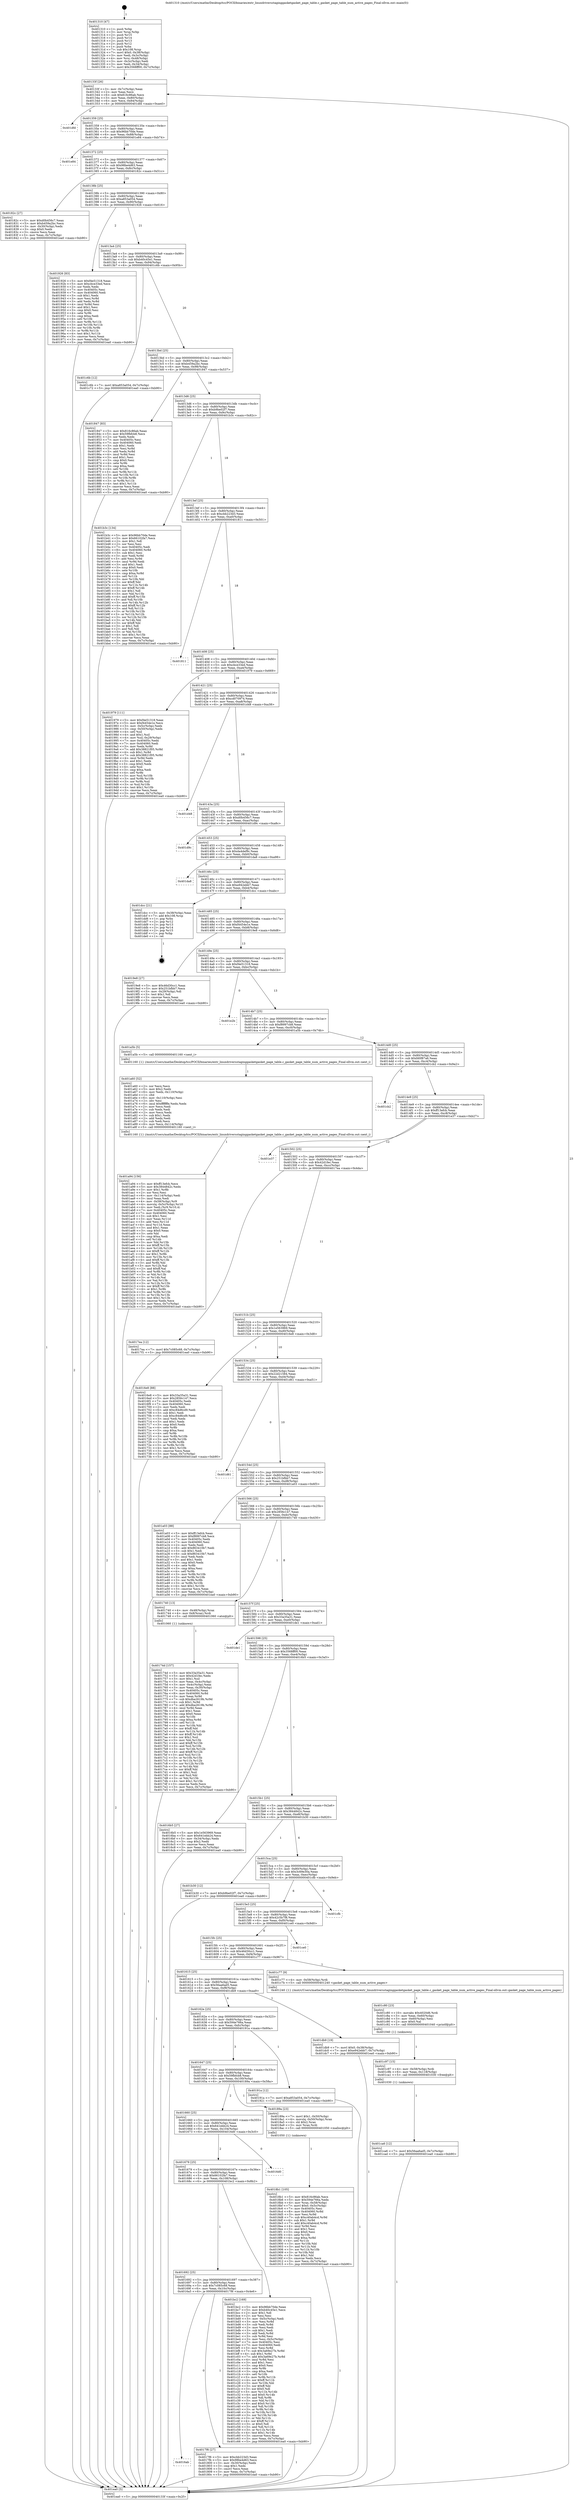 digraph "0x401310" {
  label = "0x401310 (/mnt/c/Users/mathe/Desktop/tcc/POCII/binaries/extr_linuxdriversstaginggasketgasket_page_table.c_gasket_page_table_num_active_pages_Final-ollvm.out::main(0))"
  labelloc = "t"
  node[shape=record]

  Entry [label="",width=0.3,height=0.3,shape=circle,fillcolor=black,style=filled]
  "0x40133f" [label="{
     0x40133f [26]\l
     | [instrs]\l
     &nbsp;&nbsp;0x40133f \<+3\>: mov -0x7c(%rbp),%eax\l
     &nbsp;&nbsp;0x401342 \<+2\>: mov %eax,%ecx\l
     &nbsp;&nbsp;0x401344 \<+6\>: sub $0x816c86ab,%ecx\l
     &nbsp;&nbsp;0x40134a \<+3\>: mov %eax,-0x80(%rbp)\l
     &nbsp;&nbsp;0x40134d \<+6\>: mov %ecx,-0x84(%rbp)\l
     &nbsp;&nbsp;0x401353 \<+6\>: je 0000000000401dfd \<main+0xaed\>\l
  }"]
  "0x401dfd" [label="{
     0x401dfd\l
  }", style=dashed]
  "0x401359" [label="{
     0x401359 [25]\l
     | [instrs]\l
     &nbsp;&nbsp;0x401359 \<+5\>: jmp 000000000040135e \<main+0x4e\>\l
     &nbsp;&nbsp;0x40135e \<+3\>: mov -0x80(%rbp),%eax\l
     &nbsp;&nbsp;0x401361 \<+5\>: sub $0x96bb70de,%eax\l
     &nbsp;&nbsp;0x401366 \<+6\>: mov %eax,-0x88(%rbp)\l
     &nbsp;&nbsp;0x40136c \<+6\>: je 0000000000401e84 \<main+0xb74\>\l
  }"]
  Exit [label="",width=0.3,height=0.3,shape=circle,fillcolor=black,style=filled,peripheries=2]
  "0x401e84" [label="{
     0x401e84\l
  }", style=dashed]
  "0x401372" [label="{
     0x401372 [25]\l
     | [instrs]\l
     &nbsp;&nbsp;0x401372 \<+5\>: jmp 0000000000401377 \<main+0x67\>\l
     &nbsp;&nbsp;0x401377 \<+3\>: mov -0x80(%rbp),%eax\l
     &nbsp;&nbsp;0x40137a \<+5\>: sub $0x98be4d63,%eax\l
     &nbsp;&nbsp;0x40137f \<+6\>: mov %eax,-0x8c(%rbp)\l
     &nbsp;&nbsp;0x401385 \<+6\>: je 000000000040182c \<main+0x51c\>\l
  }"]
  "0x401ca6" [label="{
     0x401ca6 [12]\l
     | [instrs]\l
     &nbsp;&nbsp;0x401ca6 \<+7\>: movl $0x56aa6ad5,-0x7c(%rbp)\l
     &nbsp;&nbsp;0x401cad \<+5\>: jmp 0000000000401ea0 \<main+0xb90\>\l
  }"]
  "0x40182c" [label="{
     0x40182c [27]\l
     | [instrs]\l
     &nbsp;&nbsp;0x40182c \<+5\>: mov $0xd0b456c7,%eax\l
     &nbsp;&nbsp;0x401831 \<+5\>: mov $0xb459a2bc,%ecx\l
     &nbsp;&nbsp;0x401836 \<+3\>: mov -0x30(%rbp),%edx\l
     &nbsp;&nbsp;0x401839 \<+3\>: cmp $0x0,%edx\l
     &nbsp;&nbsp;0x40183c \<+3\>: cmove %ecx,%eax\l
     &nbsp;&nbsp;0x40183f \<+3\>: mov %eax,-0x7c(%rbp)\l
     &nbsp;&nbsp;0x401842 \<+5\>: jmp 0000000000401ea0 \<main+0xb90\>\l
  }"]
  "0x40138b" [label="{
     0x40138b [25]\l
     | [instrs]\l
     &nbsp;&nbsp;0x40138b \<+5\>: jmp 0000000000401390 \<main+0x80\>\l
     &nbsp;&nbsp;0x401390 \<+3\>: mov -0x80(%rbp),%eax\l
     &nbsp;&nbsp;0x401393 \<+5\>: sub $0xa853a054,%eax\l
     &nbsp;&nbsp;0x401398 \<+6\>: mov %eax,-0x90(%rbp)\l
     &nbsp;&nbsp;0x40139e \<+6\>: je 0000000000401926 \<main+0x616\>\l
  }"]
  "0x401c97" [label="{
     0x401c97 [15]\l
     | [instrs]\l
     &nbsp;&nbsp;0x401c97 \<+4\>: mov -0x58(%rbp),%rdi\l
     &nbsp;&nbsp;0x401c9b \<+6\>: mov %eax,-0x118(%rbp)\l
     &nbsp;&nbsp;0x401ca1 \<+5\>: call 0000000000401030 \<free@plt\>\l
     | [calls]\l
     &nbsp;&nbsp;0x401030 \{1\} (unknown)\l
  }"]
  "0x401926" [label="{
     0x401926 [83]\l
     | [instrs]\l
     &nbsp;&nbsp;0x401926 \<+5\>: mov $0xf4e51318,%eax\l
     &nbsp;&nbsp;0x40192b \<+5\>: mov $0xcbce33ed,%ecx\l
     &nbsp;&nbsp;0x401930 \<+2\>: xor %edx,%edx\l
     &nbsp;&nbsp;0x401932 \<+7\>: mov 0x40405c,%esi\l
     &nbsp;&nbsp;0x401939 \<+7\>: mov 0x404060,%edi\l
     &nbsp;&nbsp;0x401940 \<+3\>: sub $0x1,%edx\l
     &nbsp;&nbsp;0x401943 \<+3\>: mov %esi,%r8d\l
     &nbsp;&nbsp;0x401946 \<+3\>: add %edx,%r8d\l
     &nbsp;&nbsp;0x401949 \<+4\>: imul %r8d,%esi\l
     &nbsp;&nbsp;0x40194d \<+3\>: and $0x1,%esi\l
     &nbsp;&nbsp;0x401950 \<+3\>: cmp $0x0,%esi\l
     &nbsp;&nbsp;0x401953 \<+4\>: sete %r9b\l
     &nbsp;&nbsp;0x401957 \<+3\>: cmp $0xa,%edi\l
     &nbsp;&nbsp;0x40195a \<+4\>: setl %r10b\l
     &nbsp;&nbsp;0x40195e \<+3\>: mov %r9b,%r11b\l
     &nbsp;&nbsp;0x401961 \<+3\>: and %r10b,%r11b\l
     &nbsp;&nbsp;0x401964 \<+3\>: xor %r10b,%r9b\l
     &nbsp;&nbsp;0x401967 \<+3\>: or %r9b,%r11b\l
     &nbsp;&nbsp;0x40196a \<+4\>: test $0x1,%r11b\l
     &nbsp;&nbsp;0x40196e \<+3\>: cmovne %ecx,%eax\l
     &nbsp;&nbsp;0x401971 \<+3\>: mov %eax,-0x7c(%rbp)\l
     &nbsp;&nbsp;0x401974 \<+5\>: jmp 0000000000401ea0 \<main+0xb90\>\l
  }"]
  "0x4013a4" [label="{
     0x4013a4 [25]\l
     | [instrs]\l
     &nbsp;&nbsp;0x4013a4 \<+5\>: jmp 00000000004013a9 \<main+0x99\>\l
     &nbsp;&nbsp;0x4013a9 \<+3\>: mov -0x80(%rbp),%eax\l
     &nbsp;&nbsp;0x4013ac \<+5\>: sub $0xb40c45e1,%eax\l
     &nbsp;&nbsp;0x4013b1 \<+6\>: mov %eax,-0x94(%rbp)\l
     &nbsp;&nbsp;0x4013b7 \<+6\>: je 0000000000401c6b \<main+0x95b\>\l
  }"]
  "0x401c80" [label="{
     0x401c80 [23]\l
     | [instrs]\l
     &nbsp;&nbsp;0x401c80 \<+10\>: movabs $0x4020d6,%rdi\l
     &nbsp;&nbsp;0x401c8a \<+3\>: mov %eax,-0x60(%rbp)\l
     &nbsp;&nbsp;0x401c8d \<+3\>: mov -0x60(%rbp),%esi\l
     &nbsp;&nbsp;0x401c90 \<+2\>: mov $0x0,%al\l
     &nbsp;&nbsp;0x401c92 \<+5\>: call 0000000000401040 \<printf@plt\>\l
     | [calls]\l
     &nbsp;&nbsp;0x401040 \{1\} (unknown)\l
  }"]
  "0x401c6b" [label="{
     0x401c6b [12]\l
     | [instrs]\l
     &nbsp;&nbsp;0x401c6b \<+7\>: movl $0xa853a054,-0x7c(%rbp)\l
     &nbsp;&nbsp;0x401c72 \<+5\>: jmp 0000000000401ea0 \<main+0xb90\>\l
  }"]
  "0x4013bd" [label="{
     0x4013bd [25]\l
     | [instrs]\l
     &nbsp;&nbsp;0x4013bd \<+5\>: jmp 00000000004013c2 \<main+0xb2\>\l
     &nbsp;&nbsp;0x4013c2 \<+3\>: mov -0x80(%rbp),%eax\l
     &nbsp;&nbsp;0x4013c5 \<+5\>: sub $0xb459a2bc,%eax\l
     &nbsp;&nbsp;0x4013ca \<+6\>: mov %eax,-0x98(%rbp)\l
     &nbsp;&nbsp;0x4013d0 \<+6\>: je 0000000000401847 \<main+0x537\>\l
  }"]
  "0x401a94" [label="{
     0x401a94 [156]\l
     | [instrs]\l
     &nbsp;&nbsp;0x401a94 \<+5\>: mov $0xff13efcb,%ecx\l
     &nbsp;&nbsp;0x401a99 \<+5\>: mov $0x3844842c,%edx\l
     &nbsp;&nbsp;0x401a9e \<+3\>: mov $0x1,%r8b\l
     &nbsp;&nbsp;0x401aa1 \<+2\>: xor %esi,%esi\l
     &nbsp;&nbsp;0x401aa3 \<+6\>: mov -0x114(%rbp),%edi\l
     &nbsp;&nbsp;0x401aa9 \<+3\>: imul %eax,%edi\l
     &nbsp;&nbsp;0x401aac \<+4\>: mov -0x58(%rbp),%r9\l
     &nbsp;&nbsp;0x401ab0 \<+4\>: movslq -0x5c(%rbp),%r10\l
     &nbsp;&nbsp;0x401ab4 \<+4\>: mov %edi,(%r9,%r10,4)\l
     &nbsp;&nbsp;0x401ab8 \<+7\>: mov 0x40405c,%eax\l
     &nbsp;&nbsp;0x401abf \<+7\>: mov 0x404060,%edi\l
     &nbsp;&nbsp;0x401ac6 \<+3\>: sub $0x1,%esi\l
     &nbsp;&nbsp;0x401ac9 \<+3\>: mov %eax,%r11d\l
     &nbsp;&nbsp;0x401acc \<+3\>: add %esi,%r11d\l
     &nbsp;&nbsp;0x401acf \<+4\>: imul %r11d,%eax\l
     &nbsp;&nbsp;0x401ad3 \<+3\>: and $0x1,%eax\l
     &nbsp;&nbsp;0x401ad6 \<+3\>: cmp $0x0,%eax\l
     &nbsp;&nbsp;0x401ad9 \<+3\>: sete %bl\l
     &nbsp;&nbsp;0x401adc \<+3\>: cmp $0xa,%edi\l
     &nbsp;&nbsp;0x401adf \<+4\>: setl %r14b\l
     &nbsp;&nbsp;0x401ae3 \<+3\>: mov %bl,%r15b\l
     &nbsp;&nbsp;0x401ae6 \<+4\>: xor $0xff,%r15b\l
     &nbsp;&nbsp;0x401aea \<+3\>: mov %r14b,%r12b\l
     &nbsp;&nbsp;0x401aed \<+4\>: xor $0xff,%r12b\l
     &nbsp;&nbsp;0x401af1 \<+4\>: xor $0x1,%r8b\l
     &nbsp;&nbsp;0x401af5 \<+3\>: mov %r15b,%r13b\l
     &nbsp;&nbsp;0x401af8 \<+4\>: and $0xff,%r13b\l
     &nbsp;&nbsp;0x401afc \<+3\>: and %r8b,%bl\l
     &nbsp;&nbsp;0x401aff \<+3\>: mov %r12b,%al\l
     &nbsp;&nbsp;0x401b02 \<+2\>: and $0xff,%al\l
     &nbsp;&nbsp;0x401b04 \<+3\>: and %r8b,%r14b\l
     &nbsp;&nbsp;0x401b07 \<+3\>: or %bl,%r13b\l
     &nbsp;&nbsp;0x401b0a \<+3\>: or %r14b,%al\l
     &nbsp;&nbsp;0x401b0d \<+3\>: xor %al,%r13b\l
     &nbsp;&nbsp;0x401b10 \<+3\>: or %r12b,%r15b\l
     &nbsp;&nbsp;0x401b13 \<+4\>: xor $0xff,%r15b\l
     &nbsp;&nbsp;0x401b17 \<+4\>: or $0x1,%r8b\l
     &nbsp;&nbsp;0x401b1b \<+3\>: and %r8b,%r15b\l
     &nbsp;&nbsp;0x401b1e \<+3\>: or %r15b,%r13b\l
     &nbsp;&nbsp;0x401b21 \<+4\>: test $0x1,%r13b\l
     &nbsp;&nbsp;0x401b25 \<+3\>: cmovne %edx,%ecx\l
     &nbsp;&nbsp;0x401b28 \<+3\>: mov %ecx,-0x7c(%rbp)\l
     &nbsp;&nbsp;0x401b2b \<+5\>: jmp 0000000000401ea0 \<main+0xb90\>\l
  }"]
  "0x401847" [label="{
     0x401847 [83]\l
     | [instrs]\l
     &nbsp;&nbsp;0x401847 \<+5\>: mov $0x816c86ab,%eax\l
     &nbsp;&nbsp;0x40184c \<+5\>: mov $0x59fbfcb8,%ecx\l
     &nbsp;&nbsp;0x401851 \<+2\>: xor %edx,%edx\l
     &nbsp;&nbsp;0x401853 \<+7\>: mov 0x40405c,%esi\l
     &nbsp;&nbsp;0x40185a \<+7\>: mov 0x404060,%edi\l
     &nbsp;&nbsp;0x401861 \<+3\>: sub $0x1,%edx\l
     &nbsp;&nbsp;0x401864 \<+3\>: mov %esi,%r8d\l
     &nbsp;&nbsp;0x401867 \<+3\>: add %edx,%r8d\l
     &nbsp;&nbsp;0x40186a \<+4\>: imul %r8d,%esi\l
     &nbsp;&nbsp;0x40186e \<+3\>: and $0x1,%esi\l
     &nbsp;&nbsp;0x401871 \<+3\>: cmp $0x0,%esi\l
     &nbsp;&nbsp;0x401874 \<+4\>: sete %r9b\l
     &nbsp;&nbsp;0x401878 \<+3\>: cmp $0xa,%edi\l
     &nbsp;&nbsp;0x40187b \<+4\>: setl %r10b\l
     &nbsp;&nbsp;0x40187f \<+3\>: mov %r9b,%r11b\l
     &nbsp;&nbsp;0x401882 \<+3\>: and %r10b,%r11b\l
     &nbsp;&nbsp;0x401885 \<+3\>: xor %r10b,%r9b\l
     &nbsp;&nbsp;0x401888 \<+3\>: or %r9b,%r11b\l
     &nbsp;&nbsp;0x40188b \<+4\>: test $0x1,%r11b\l
     &nbsp;&nbsp;0x40188f \<+3\>: cmovne %ecx,%eax\l
     &nbsp;&nbsp;0x401892 \<+3\>: mov %eax,-0x7c(%rbp)\l
     &nbsp;&nbsp;0x401895 \<+5\>: jmp 0000000000401ea0 \<main+0xb90\>\l
  }"]
  "0x4013d6" [label="{
     0x4013d6 [25]\l
     | [instrs]\l
     &nbsp;&nbsp;0x4013d6 \<+5\>: jmp 00000000004013db \<main+0xcb\>\l
     &nbsp;&nbsp;0x4013db \<+3\>: mov -0x80(%rbp),%eax\l
     &nbsp;&nbsp;0x4013de \<+5\>: sub $0xb9be02f7,%eax\l
     &nbsp;&nbsp;0x4013e3 \<+6\>: mov %eax,-0x9c(%rbp)\l
     &nbsp;&nbsp;0x4013e9 \<+6\>: je 0000000000401b3c \<main+0x82c\>\l
  }"]
  "0x401a60" [label="{
     0x401a60 [52]\l
     | [instrs]\l
     &nbsp;&nbsp;0x401a60 \<+2\>: xor %ecx,%ecx\l
     &nbsp;&nbsp;0x401a62 \<+5\>: mov $0x2,%edx\l
     &nbsp;&nbsp;0x401a67 \<+6\>: mov %edx,-0x110(%rbp)\l
     &nbsp;&nbsp;0x401a6d \<+1\>: cltd\l
     &nbsp;&nbsp;0x401a6e \<+6\>: mov -0x110(%rbp),%esi\l
     &nbsp;&nbsp;0x401a74 \<+2\>: idiv %esi\l
     &nbsp;&nbsp;0x401a76 \<+6\>: imul $0xfffffffe,%edx,%edx\l
     &nbsp;&nbsp;0x401a7c \<+2\>: mov %ecx,%edi\l
     &nbsp;&nbsp;0x401a7e \<+2\>: sub %edx,%edi\l
     &nbsp;&nbsp;0x401a80 \<+2\>: mov %ecx,%edx\l
     &nbsp;&nbsp;0x401a82 \<+3\>: sub $0x1,%edx\l
     &nbsp;&nbsp;0x401a85 \<+2\>: add %edx,%edi\l
     &nbsp;&nbsp;0x401a87 \<+2\>: sub %edi,%ecx\l
     &nbsp;&nbsp;0x401a89 \<+6\>: mov %ecx,-0x114(%rbp)\l
     &nbsp;&nbsp;0x401a8f \<+5\>: call 0000000000401160 \<next_i\>\l
     | [calls]\l
     &nbsp;&nbsp;0x401160 \{1\} (/mnt/c/Users/mathe/Desktop/tcc/POCII/binaries/extr_linuxdriversstaginggasketgasket_page_table.c_gasket_page_table_num_active_pages_Final-ollvm.out::next_i)\l
  }"]
  "0x401b3c" [label="{
     0x401b3c [134]\l
     | [instrs]\l
     &nbsp;&nbsp;0x401b3c \<+5\>: mov $0x96bb70de,%eax\l
     &nbsp;&nbsp;0x401b41 \<+5\>: mov $0x66102fa7,%ecx\l
     &nbsp;&nbsp;0x401b46 \<+2\>: mov $0x1,%dl\l
     &nbsp;&nbsp;0x401b48 \<+2\>: xor %esi,%esi\l
     &nbsp;&nbsp;0x401b4a \<+7\>: mov 0x40405c,%edi\l
     &nbsp;&nbsp;0x401b51 \<+8\>: mov 0x404060,%r8d\l
     &nbsp;&nbsp;0x401b59 \<+3\>: sub $0x1,%esi\l
     &nbsp;&nbsp;0x401b5c \<+3\>: mov %edi,%r9d\l
     &nbsp;&nbsp;0x401b5f \<+3\>: add %esi,%r9d\l
     &nbsp;&nbsp;0x401b62 \<+4\>: imul %r9d,%edi\l
     &nbsp;&nbsp;0x401b66 \<+3\>: and $0x1,%edi\l
     &nbsp;&nbsp;0x401b69 \<+3\>: cmp $0x0,%edi\l
     &nbsp;&nbsp;0x401b6c \<+4\>: sete %r10b\l
     &nbsp;&nbsp;0x401b70 \<+4\>: cmp $0xa,%r8d\l
     &nbsp;&nbsp;0x401b74 \<+4\>: setl %r11b\l
     &nbsp;&nbsp;0x401b78 \<+3\>: mov %r10b,%bl\l
     &nbsp;&nbsp;0x401b7b \<+3\>: xor $0xff,%bl\l
     &nbsp;&nbsp;0x401b7e \<+3\>: mov %r11b,%r14b\l
     &nbsp;&nbsp;0x401b81 \<+4\>: xor $0xff,%r14b\l
     &nbsp;&nbsp;0x401b85 \<+3\>: xor $0x1,%dl\l
     &nbsp;&nbsp;0x401b88 \<+3\>: mov %bl,%r15b\l
     &nbsp;&nbsp;0x401b8b \<+4\>: and $0xff,%r15b\l
     &nbsp;&nbsp;0x401b8f \<+3\>: and %dl,%r10b\l
     &nbsp;&nbsp;0x401b92 \<+3\>: mov %r14b,%r12b\l
     &nbsp;&nbsp;0x401b95 \<+4\>: and $0xff,%r12b\l
     &nbsp;&nbsp;0x401b99 \<+3\>: and %dl,%r11b\l
     &nbsp;&nbsp;0x401b9c \<+3\>: or %r10b,%r15b\l
     &nbsp;&nbsp;0x401b9f \<+3\>: or %r11b,%r12b\l
     &nbsp;&nbsp;0x401ba2 \<+3\>: xor %r12b,%r15b\l
     &nbsp;&nbsp;0x401ba5 \<+3\>: or %r14b,%bl\l
     &nbsp;&nbsp;0x401ba8 \<+3\>: xor $0xff,%bl\l
     &nbsp;&nbsp;0x401bab \<+3\>: or $0x1,%dl\l
     &nbsp;&nbsp;0x401bae \<+2\>: and %dl,%bl\l
     &nbsp;&nbsp;0x401bb0 \<+3\>: or %bl,%r15b\l
     &nbsp;&nbsp;0x401bb3 \<+4\>: test $0x1,%r15b\l
     &nbsp;&nbsp;0x401bb7 \<+3\>: cmovne %ecx,%eax\l
     &nbsp;&nbsp;0x401bba \<+3\>: mov %eax,-0x7c(%rbp)\l
     &nbsp;&nbsp;0x401bbd \<+5\>: jmp 0000000000401ea0 \<main+0xb90\>\l
  }"]
  "0x4013ef" [label="{
     0x4013ef [25]\l
     | [instrs]\l
     &nbsp;&nbsp;0x4013ef \<+5\>: jmp 00000000004013f4 \<main+0xe4\>\l
     &nbsp;&nbsp;0x4013f4 \<+3\>: mov -0x80(%rbp),%eax\l
     &nbsp;&nbsp;0x4013f7 \<+5\>: sub $0xcbb223d3,%eax\l
     &nbsp;&nbsp;0x4013fc \<+6\>: mov %eax,-0xa0(%rbp)\l
     &nbsp;&nbsp;0x401402 \<+6\>: je 0000000000401811 \<main+0x501\>\l
  }"]
  "0x4018b1" [label="{
     0x4018b1 [105]\l
     | [instrs]\l
     &nbsp;&nbsp;0x4018b1 \<+5\>: mov $0x816c86ab,%ecx\l
     &nbsp;&nbsp;0x4018b6 \<+5\>: mov $0x594e766a,%edx\l
     &nbsp;&nbsp;0x4018bb \<+4\>: mov %rax,-0x58(%rbp)\l
     &nbsp;&nbsp;0x4018bf \<+7\>: movl $0x0,-0x5c(%rbp)\l
     &nbsp;&nbsp;0x4018c6 \<+7\>: mov 0x40405c,%esi\l
     &nbsp;&nbsp;0x4018cd \<+8\>: mov 0x404060,%r8d\l
     &nbsp;&nbsp;0x4018d5 \<+3\>: mov %esi,%r9d\l
     &nbsp;&nbsp;0x4018d8 \<+7\>: sub $0xc40ab4cd,%r9d\l
     &nbsp;&nbsp;0x4018df \<+4\>: sub $0x1,%r9d\l
     &nbsp;&nbsp;0x4018e3 \<+7\>: add $0xc40ab4cd,%r9d\l
     &nbsp;&nbsp;0x4018ea \<+4\>: imul %r9d,%esi\l
     &nbsp;&nbsp;0x4018ee \<+3\>: and $0x1,%esi\l
     &nbsp;&nbsp;0x4018f1 \<+3\>: cmp $0x0,%esi\l
     &nbsp;&nbsp;0x4018f4 \<+4\>: sete %r10b\l
     &nbsp;&nbsp;0x4018f8 \<+4\>: cmp $0xa,%r8d\l
     &nbsp;&nbsp;0x4018fc \<+4\>: setl %r11b\l
     &nbsp;&nbsp;0x401900 \<+3\>: mov %r10b,%bl\l
     &nbsp;&nbsp;0x401903 \<+3\>: and %r11b,%bl\l
     &nbsp;&nbsp;0x401906 \<+3\>: xor %r11b,%r10b\l
     &nbsp;&nbsp;0x401909 \<+3\>: or %r10b,%bl\l
     &nbsp;&nbsp;0x40190c \<+3\>: test $0x1,%bl\l
     &nbsp;&nbsp;0x40190f \<+3\>: cmovne %edx,%ecx\l
     &nbsp;&nbsp;0x401912 \<+3\>: mov %ecx,-0x7c(%rbp)\l
     &nbsp;&nbsp;0x401915 \<+5\>: jmp 0000000000401ea0 \<main+0xb90\>\l
  }"]
  "0x401811" [label="{
     0x401811\l
  }", style=dashed]
  "0x401408" [label="{
     0x401408 [25]\l
     | [instrs]\l
     &nbsp;&nbsp;0x401408 \<+5\>: jmp 000000000040140d \<main+0xfd\>\l
     &nbsp;&nbsp;0x40140d \<+3\>: mov -0x80(%rbp),%eax\l
     &nbsp;&nbsp;0x401410 \<+5\>: sub $0xcbce33ed,%eax\l
     &nbsp;&nbsp;0x401415 \<+6\>: mov %eax,-0xa4(%rbp)\l
     &nbsp;&nbsp;0x40141b \<+6\>: je 0000000000401979 \<main+0x669\>\l
  }"]
  "0x4016ab" [label="{
     0x4016ab\l
  }", style=dashed]
  "0x401979" [label="{
     0x401979 [111]\l
     | [instrs]\l
     &nbsp;&nbsp;0x401979 \<+5\>: mov $0xf4e51318,%eax\l
     &nbsp;&nbsp;0x40197e \<+5\>: mov $0xf4454e1e,%ecx\l
     &nbsp;&nbsp;0x401983 \<+3\>: mov -0x5c(%rbp),%edx\l
     &nbsp;&nbsp;0x401986 \<+3\>: cmp -0x50(%rbp),%edx\l
     &nbsp;&nbsp;0x401989 \<+4\>: setl %sil\l
     &nbsp;&nbsp;0x40198d \<+4\>: and $0x1,%sil\l
     &nbsp;&nbsp;0x401991 \<+4\>: mov %sil,-0x29(%rbp)\l
     &nbsp;&nbsp;0x401995 \<+7\>: mov 0x40405c,%edx\l
     &nbsp;&nbsp;0x40199c \<+7\>: mov 0x404060,%edi\l
     &nbsp;&nbsp;0x4019a3 \<+3\>: mov %edx,%r8d\l
     &nbsp;&nbsp;0x4019a6 \<+7\>: add $0x38821f05,%r8d\l
     &nbsp;&nbsp;0x4019ad \<+4\>: sub $0x1,%r8d\l
     &nbsp;&nbsp;0x4019b1 \<+7\>: sub $0x38821f05,%r8d\l
     &nbsp;&nbsp;0x4019b8 \<+4\>: imul %r8d,%edx\l
     &nbsp;&nbsp;0x4019bc \<+3\>: and $0x1,%edx\l
     &nbsp;&nbsp;0x4019bf \<+3\>: cmp $0x0,%edx\l
     &nbsp;&nbsp;0x4019c2 \<+4\>: sete %sil\l
     &nbsp;&nbsp;0x4019c6 \<+3\>: cmp $0xa,%edi\l
     &nbsp;&nbsp;0x4019c9 \<+4\>: setl %r9b\l
     &nbsp;&nbsp;0x4019cd \<+3\>: mov %sil,%r10b\l
     &nbsp;&nbsp;0x4019d0 \<+3\>: and %r9b,%r10b\l
     &nbsp;&nbsp;0x4019d3 \<+3\>: xor %r9b,%sil\l
     &nbsp;&nbsp;0x4019d6 \<+3\>: or %sil,%r10b\l
     &nbsp;&nbsp;0x4019d9 \<+4\>: test $0x1,%r10b\l
     &nbsp;&nbsp;0x4019dd \<+3\>: cmovne %ecx,%eax\l
     &nbsp;&nbsp;0x4019e0 \<+3\>: mov %eax,-0x7c(%rbp)\l
     &nbsp;&nbsp;0x4019e3 \<+5\>: jmp 0000000000401ea0 \<main+0xb90\>\l
  }"]
  "0x401421" [label="{
     0x401421 [25]\l
     | [instrs]\l
     &nbsp;&nbsp;0x401421 \<+5\>: jmp 0000000000401426 \<main+0x116\>\l
     &nbsp;&nbsp;0x401426 \<+3\>: mov -0x80(%rbp),%eax\l
     &nbsp;&nbsp;0x401429 \<+5\>: sub $0xcd070974,%eax\l
     &nbsp;&nbsp;0x40142e \<+6\>: mov %eax,-0xa8(%rbp)\l
     &nbsp;&nbsp;0x401434 \<+6\>: je 0000000000401d48 \<main+0xa38\>\l
  }"]
  "0x4017f6" [label="{
     0x4017f6 [27]\l
     | [instrs]\l
     &nbsp;&nbsp;0x4017f6 \<+5\>: mov $0xcbb223d3,%eax\l
     &nbsp;&nbsp;0x4017fb \<+5\>: mov $0x98be4d63,%ecx\l
     &nbsp;&nbsp;0x401800 \<+3\>: mov -0x30(%rbp),%edx\l
     &nbsp;&nbsp;0x401803 \<+3\>: cmp $0x1,%edx\l
     &nbsp;&nbsp;0x401806 \<+3\>: cmovl %ecx,%eax\l
     &nbsp;&nbsp;0x401809 \<+3\>: mov %eax,-0x7c(%rbp)\l
     &nbsp;&nbsp;0x40180c \<+5\>: jmp 0000000000401ea0 \<main+0xb90\>\l
  }"]
  "0x401d48" [label="{
     0x401d48\l
  }", style=dashed]
  "0x40143a" [label="{
     0x40143a [25]\l
     | [instrs]\l
     &nbsp;&nbsp;0x40143a \<+5\>: jmp 000000000040143f \<main+0x12f\>\l
     &nbsp;&nbsp;0x40143f \<+3\>: mov -0x80(%rbp),%eax\l
     &nbsp;&nbsp;0x401442 \<+5\>: sub $0xd0b456c7,%eax\l
     &nbsp;&nbsp;0x401447 \<+6\>: mov %eax,-0xac(%rbp)\l
     &nbsp;&nbsp;0x40144d \<+6\>: je 0000000000401d9c \<main+0xa8c\>\l
  }"]
  "0x401692" [label="{
     0x401692 [25]\l
     | [instrs]\l
     &nbsp;&nbsp;0x401692 \<+5\>: jmp 0000000000401697 \<main+0x387\>\l
     &nbsp;&nbsp;0x401697 \<+3\>: mov -0x80(%rbp),%eax\l
     &nbsp;&nbsp;0x40169a \<+5\>: sub $0x7c085c68,%eax\l
     &nbsp;&nbsp;0x40169f \<+6\>: mov %eax,-0x10c(%rbp)\l
     &nbsp;&nbsp;0x4016a5 \<+6\>: je 00000000004017f6 \<main+0x4e6\>\l
  }"]
  "0x401d9c" [label="{
     0x401d9c\l
  }", style=dashed]
  "0x401453" [label="{
     0x401453 [25]\l
     | [instrs]\l
     &nbsp;&nbsp;0x401453 \<+5\>: jmp 0000000000401458 \<main+0x148\>\l
     &nbsp;&nbsp;0x401458 \<+3\>: mov -0x80(%rbp),%eax\l
     &nbsp;&nbsp;0x40145b \<+5\>: sub $0xda4def9c,%eax\l
     &nbsp;&nbsp;0x401460 \<+6\>: mov %eax,-0xb0(%rbp)\l
     &nbsp;&nbsp;0x401466 \<+6\>: je 0000000000401da8 \<main+0xa98\>\l
  }"]
  "0x401bc2" [label="{
     0x401bc2 [169]\l
     | [instrs]\l
     &nbsp;&nbsp;0x401bc2 \<+5\>: mov $0x96bb70de,%eax\l
     &nbsp;&nbsp;0x401bc7 \<+5\>: mov $0xb40c45e1,%ecx\l
     &nbsp;&nbsp;0x401bcc \<+2\>: mov $0x1,%dl\l
     &nbsp;&nbsp;0x401bce \<+2\>: xor %esi,%esi\l
     &nbsp;&nbsp;0x401bd0 \<+3\>: mov -0x5c(%rbp),%edi\l
     &nbsp;&nbsp;0x401bd3 \<+3\>: mov %esi,%r8d\l
     &nbsp;&nbsp;0x401bd6 \<+3\>: sub %edi,%r8d\l
     &nbsp;&nbsp;0x401bd9 \<+2\>: mov %esi,%edi\l
     &nbsp;&nbsp;0x401bdb \<+3\>: sub $0x1,%edi\l
     &nbsp;&nbsp;0x401bde \<+3\>: add %edi,%r8d\l
     &nbsp;&nbsp;0x401be1 \<+3\>: sub %r8d,%esi\l
     &nbsp;&nbsp;0x401be4 \<+3\>: mov %esi,-0x5c(%rbp)\l
     &nbsp;&nbsp;0x401be7 \<+7\>: mov 0x40405c,%esi\l
     &nbsp;&nbsp;0x401bee \<+7\>: mov 0x404060,%edi\l
     &nbsp;&nbsp;0x401bf5 \<+3\>: mov %esi,%r8d\l
     &nbsp;&nbsp;0x401bf8 \<+7\>: sub $0x3a69e27b,%r8d\l
     &nbsp;&nbsp;0x401bff \<+4\>: sub $0x1,%r8d\l
     &nbsp;&nbsp;0x401c03 \<+7\>: add $0x3a69e27b,%r8d\l
     &nbsp;&nbsp;0x401c0a \<+4\>: imul %r8d,%esi\l
     &nbsp;&nbsp;0x401c0e \<+3\>: and $0x1,%esi\l
     &nbsp;&nbsp;0x401c11 \<+3\>: cmp $0x0,%esi\l
     &nbsp;&nbsp;0x401c14 \<+4\>: sete %r9b\l
     &nbsp;&nbsp;0x401c18 \<+3\>: cmp $0xa,%edi\l
     &nbsp;&nbsp;0x401c1b \<+4\>: setl %r10b\l
     &nbsp;&nbsp;0x401c1f \<+3\>: mov %r9b,%r11b\l
     &nbsp;&nbsp;0x401c22 \<+4\>: xor $0xff,%r11b\l
     &nbsp;&nbsp;0x401c26 \<+3\>: mov %r10b,%bl\l
     &nbsp;&nbsp;0x401c29 \<+3\>: xor $0xff,%bl\l
     &nbsp;&nbsp;0x401c2c \<+3\>: xor $0x0,%dl\l
     &nbsp;&nbsp;0x401c2f \<+3\>: mov %r11b,%r14b\l
     &nbsp;&nbsp;0x401c32 \<+4\>: and $0x0,%r14b\l
     &nbsp;&nbsp;0x401c36 \<+3\>: and %dl,%r9b\l
     &nbsp;&nbsp;0x401c39 \<+3\>: mov %bl,%r15b\l
     &nbsp;&nbsp;0x401c3c \<+4\>: and $0x0,%r15b\l
     &nbsp;&nbsp;0x401c40 \<+3\>: and %dl,%r10b\l
     &nbsp;&nbsp;0x401c43 \<+3\>: or %r9b,%r14b\l
     &nbsp;&nbsp;0x401c46 \<+3\>: or %r10b,%r15b\l
     &nbsp;&nbsp;0x401c49 \<+3\>: xor %r15b,%r14b\l
     &nbsp;&nbsp;0x401c4c \<+3\>: or %bl,%r11b\l
     &nbsp;&nbsp;0x401c4f \<+4\>: xor $0xff,%r11b\l
     &nbsp;&nbsp;0x401c53 \<+3\>: or $0x0,%dl\l
     &nbsp;&nbsp;0x401c56 \<+3\>: and %dl,%r11b\l
     &nbsp;&nbsp;0x401c59 \<+3\>: or %r11b,%r14b\l
     &nbsp;&nbsp;0x401c5c \<+4\>: test $0x1,%r14b\l
     &nbsp;&nbsp;0x401c60 \<+3\>: cmovne %ecx,%eax\l
     &nbsp;&nbsp;0x401c63 \<+3\>: mov %eax,-0x7c(%rbp)\l
     &nbsp;&nbsp;0x401c66 \<+5\>: jmp 0000000000401ea0 \<main+0xb90\>\l
  }"]
  "0x401da8" [label="{
     0x401da8\l
  }", style=dashed]
  "0x40146c" [label="{
     0x40146c [25]\l
     | [instrs]\l
     &nbsp;&nbsp;0x40146c \<+5\>: jmp 0000000000401471 \<main+0x161\>\l
     &nbsp;&nbsp;0x401471 \<+3\>: mov -0x80(%rbp),%eax\l
     &nbsp;&nbsp;0x401474 \<+5\>: sub $0xe942ebb7,%eax\l
     &nbsp;&nbsp;0x401479 \<+6\>: mov %eax,-0xb4(%rbp)\l
     &nbsp;&nbsp;0x40147f \<+6\>: je 0000000000401dcc \<main+0xabc\>\l
  }"]
  "0x401679" [label="{
     0x401679 [25]\l
     | [instrs]\l
     &nbsp;&nbsp;0x401679 \<+5\>: jmp 000000000040167e \<main+0x36e\>\l
     &nbsp;&nbsp;0x40167e \<+3\>: mov -0x80(%rbp),%eax\l
     &nbsp;&nbsp;0x401681 \<+5\>: sub $0x66102fa7,%eax\l
     &nbsp;&nbsp;0x401686 \<+6\>: mov %eax,-0x108(%rbp)\l
     &nbsp;&nbsp;0x40168c \<+6\>: je 0000000000401bc2 \<main+0x8b2\>\l
  }"]
  "0x401dcc" [label="{
     0x401dcc [21]\l
     | [instrs]\l
     &nbsp;&nbsp;0x401dcc \<+3\>: mov -0x38(%rbp),%eax\l
     &nbsp;&nbsp;0x401dcf \<+7\>: add $0x108,%rsp\l
     &nbsp;&nbsp;0x401dd6 \<+1\>: pop %rbx\l
     &nbsp;&nbsp;0x401dd7 \<+2\>: pop %r12\l
     &nbsp;&nbsp;0x401dd9 \<+2\>: pop %r13\l
     &nbsp;&nbsp;0x401ddb \<+2\>: pop %r14\l
     &nbsp;&nbsp;0x401ddd \<+2\>: pop %r15\l
     &nbsp;&nbsp;0x401ddf \<+1\>: pop %rbp\l
     &nbsp;&nbsp;0x401de0 \<+1\>: ret\l
  }"]
  "0x401485" [label="{
     0x401485 [25]\l
     | [instrs]\l
     &nbsp;&nbsp;0x401485 \<+5\>: jmp 000000000040148a \<main+0x17a\>\l
     &nbsp;&nbsp;0x40148a \<+3\>: mov -0x80(%rbp),%eax\l
     &nbsp;&nbsp;0x40148d \<+5\>: sub $0xf4454e1e,%eax\l
     &nbsp;&nbsp;0x401492 \<+6\>: mov %eax,-0xb8(%rbp)\l
     &nbsp;&nbsp;0x401498 \<+6\>: je 00000000004019e8 \<main+0x6d8\>\l
  }"]
  "0x4016d0" [label="{
     0x4016d0\l
  }", style=dashed]
  "0x4019e8" [label="{
     0x4019e8 [27]\l
     | [instrs]\l
     &nbsp;&nbsp;0x4019e8 \<+5\>: mov $0x46d30cc1,%eax\l
     &nbsp;&nbsp;0x4019ed \<+5\>: mov $0x251bfbb7,%ecx\l
     &nbsp;&nbsp;0x4019f2 \<+3\>: mov -0x29(%rbp),%dl\l
     &nbsp;&nbsp;0x4019f5 \<+3\>: test $0x1,%dl\l
     &nbsp;&nbsp;0x4019f8 \<+3\>: cmovne %ecx,%eax\l
     &nbsp;&nbsp;0x4019fb \<+3\>: mov %eax,-0x7c(%rbp)\l
     &nbsp;&nbsp;0x4019fe \<+5\>: jmp 0000000000401ea0 \<main+0xb90\>\l
  }"]
  "0x40149e" [label="{
     0x40149e [25]\l
     | [instrs]\l
     &nbsp;&nbsp;0x40149e \<+5\>: jmp 00000000004014a3 \<main+0x193\>\l
     &nbsp;&nbsp;0x4014a3 \<+3\>: mov -0x80(%rbp),%eax\l
     &nbsp;&nbsp;0x4014a6 \<+5\>: sub $0xf4e51318,%eax\l
     &nbsp;&nbsp;0x4014ab \<+6\>: mov %eax,-0xbc(%rbp)\l
     &nbsp;&nbsp;0x4014b1 \<+6\>: je 0000000000401e2b \<main+0xb1b\>\l
  }"]
  "0x401660" [label="{
     0x401660 [25]\l
     | [instrs]\l
     &nbsp;&nbsp;0x401660 \<+5\>: jmp 0000000000401665 \<main+0x355\>\l
     &nbsp;&nbsp;0x401665 \<+3\>: mov -0x80(%rbp),%eax\l
     &nbsp;&nbsp;0x401668 \<+5\>: sub $0x641ebb24,%eax\l
     &nbsp;&nbsp;0x40166d \<+6\>: mov %eax,-0x104(%rbp)\l
     &nbsp;&nbsp;0x401673 \<+6\>: je 00000000004016d0 \<main+0x3c0\>\l
  }"]
  "0x401e2b" [label="{
     0x401e2b\l
  }", style=dashed]
  "0x4014b7" [label="{
     0x4014b7 [25]\l
     | [instrs]\l
     &nbsp;&nbsp;0x4014b7 \<+5\>: jmp 00000000004014bc \<main+0x1ac\>\l
     &nbsp;&nbsp;0x4014bc \<+3\>: mov -0x80(%rbp),%eax\l
     &nbsp;&nbsp;0x4014bf \<+5\>: sub $0xf8997cb8,%eax\l
     &nbsp;&nbsp;0x4014c4 \<+6\>: mov %eax,-0xc0(%rbp)\l
     &nbsp;&nbsp;0x4014ca \<+6\>: je 0000000000401a5b \<main+0x74b\>\l
  }"]
  "0x40189a" [label="{
     0x40189a [23]\l
     | [instrs]\l
     &nbsp;&nbsp;0x40189a \<+7\>: movl $0x1,-0x50(%rbp)\l
     &nbsp;&nbsp;0x4018a1 \<+4\>: movslq -0x50(%rbp),%rax\l
     &nbsp;&nbsp;0x4018a5 \<+4\>: shl $0x2,%rax\l
     &nbsp;&nbsp;0x4018a9 \<+3\>: mov %rax,%rdi\l
     &nbsp;&nbsp;0x4018ac \<+5\>: call 0000000000401050 \<malloc@plt\>\l
     | [calls]\l
     &nbsp;&nbsp;0x401050 \{1\} (unknown)\l
  }"]
  "0x401a5b" [label="{
     0x401a5b [5]\l
     | [instrs]\l
     &nbsp;&nbsp;0x401a5b \<+5\>: call 0000000000401160 \<next_i\>\l
     | [calls]\l
     &nbsp;&nbsp;0x401160 \{1\} (/mnt/c/Users/mathe/Desktop/tcc/POCII/binaries/extr_linuxdriversstaginggasketgasket_page_table.c_gasket_page_table_num_active_pages_Final-ollvm.out::next_i)\l
  }"]
  "0x4014d0" [label="{
     0x4014d0 [25]\l
     | [instrs]\l
     &nbsp;&nbsp;0x4014d0 \<+5\>: jmp 00000000004014d5 \<main+0x1c5\>\l
     &nbsp;&nbsp;0x4014d5 \<+3\>: mov -0x80(%rbp),%eax\l
     &nbsp;&nbsp;0x4014d8 \<+5\>: sub $0xfd0f87a6,%eax\l
     &nbsp;&nbsp;0x4014dd \<+6\>: mov %eax,-0xc4(%rbp)\l
     &nbsp;&nbsp;0x4014e3 \<+6\>: je 0000000000401cb2 \<main+0x9a2\>\l
  }"]
  "0x401647" [label="{
     0x401647 [25]\l
     | [instrs]\l
     &nbsp;&nbsp;0x401647 \<+5\>: jmp 000000000040164c \<main+0x33c\>\l
     &nbsp;&nbsp;0x40164c \<+3\>: mov -0x80(%rbp),%eax\l
     &nbsp;&nbsp;0x40164f \<+5\>: sub $0x59fbfcb8,%eax\l
     &nbsp;&nbsp;0x401654 \<+6\>: mov %eax,-0x100(%rbp)\l
     &nbsp;&nbsp;0x40165a \<+6\>: je 000000000040189a \<main+0x58a\>\l
  }"]
  "0x401cb2" [label="{
     0x401cb2\l
  }", style=dashed]
  "0x4014e9" [label="{
     0x4014e9 [25]\l
     | [instrs]\l
     &nbsp;&nbsp;0x4014e9 \<+5\>: jmp 00000000004014ee \<main+0x1de\>\l
     &nbsp;&nbsp;0x4014ee \<+3\>: mov -0x80(%rbp),%eax\l
     &nbsp;&nbsp;0x4014f1 \<+5\>: sub $0xff13efcb,%eax\l
     &nbsp;&nbsp;0x4014f6 \<+6\>: mov %eax,-0xc8(%rbp)\l
     &nbsp;&nbsp;0x4014fc \<+6\>: je 0000000000401e37 \<main+0xb27\>\l
  }"]
  "0x40191a" [label="{
     0x40191a [12]\l
     | [instrs]\l
     &nbsp;&nbsp;0x40191a \<+7\>: movl $0xa853a054,-0x7c(%rbp)\l
     &nbsp;&nbsp;0x401921 \<+5\>: jmp 0000000000401ea0 \<main+0xb90\>\l
  }"]
  "0x401e37" [label="{
     0x401e37\l
  }", style=dashed]
  "0x401502" [label="{
     0x401502 [25]\l
     | [instrs]\l
     &nbsp;&nbsp;0x401502 \<+5\>: jmp 0000000000401507 \<main+0x1f7\>\l
     &nbsp;&nbsp;0x401507 \<+3\>: mov -0x80(%rbp),%eax\l
     &nbsp;&nbsp;0x40150a \<+5\>: sub $0x42d1fec,%eax\l
     &nbsp;&nbsp;0x40150f \<+6\>: mov %eax,-0xcc(%rbp)\l
     &nbsp;&nbsp;0x401515 \<+6\>: je 00000000004017ea \<main+0x4da\>\l
  }"]
  "0x40162e" [label="{
     0x40162e [25]\l
     | [instrs]\l
     &nbsp;&nbsp;0x40162e \<+5\>: jmp 0000000000401633 \<main+0x323\>\l
     &nbsp;&nbsp;0x401633 \<+3\>: mov -0x80(%rbp),%eax\l
     &nbsp;&nbsp;0x401636 \<+5\>: sub $0x594e766a,%eax\l
     &nbsp;&nbsp;0x40163b \<+6\>: mov %eax,-0xfc(%rbp)\l
     &nbsp;&nbsp;0x401641 \<+6\>: je 000000000040191a \<main+0x60a\>\l
  }"]
  "0x4017ea" [label="{
     0x4017ea [12]\l
     | [instrs]\l
     &nbsp;&nbsp;0x4017ea \<+7\>: movl $0x7c085c68,-0x7c(%rbp)\l
     &nbsp;&nbsp;0x4017f1 \<+5\>: jmp 0000000000401ea0 \<main+0xb90\>\l
  }"]
  "0x40151b" [label="{
     0x40151b [25]\l
     | [instrs]\l
     &nbsp;&nbsp;0x40151b \<+5\>: jmp 0000000000401520 \<main+0x210\>\l
     &nbsp;&nbsp;0x401520 \<+3\>: mov -0x80(%rbp),%eax\l
     &nbsp;&nbsp;0x401523 \<+5\>: sub $0x1e563969,%eax\l
     &nbsp;&nbsp;0x401528 \<+6\>: mov %eax,-0xd0(%rbp)\l
     &nbsp;&nbsp;0x40152e \<+6\>: je 00000000004016e8 \<main+0x3d8\>\l
  }"]
  "0x401db9" [label="{
     0x401db9 [19]\l
     | [instrs]\l
     &nbsp;&nbsp;0x401db9 \<+7\>: movl $0x0,-0x38(%rbp)\l
     &nbsp;&nbsp;0x401dc0 \<+7\>: movl $0xe942ebb7,-0x7c(%rbp)\l
     &nbsp;&nbsp;0x401dc7 \<+5\>: jmp 0000000000401ea0 \<main+0xb90\>\l
  }"]
  "0x4016e8" [label="{
     0x4016e8 [88]\l
     | [instrs]\l
     &nbsp;&nbsp;0x4016e8 \<+5\>: mov $0x33a35a31,%eax\l
     &nbsp;&nbsp;0x4016ed \<+5\>: mov $0x2856c147,%ecx\l
     &nbsp;&nbsp;0x4016f2 \<+7\>: mov 0x40405c,%edx\l
     &nbsp;&nbsp;0x4016f9 \<+7\>: mov 0x404060,%esi\l
     &nbsp;&nbsp;0x401700 \<+2\>: mov %edx,%edi\l
     &nbsp;&nbsp;0x401702 \<+6\>: add $0xc84d6cd9,%edi\l
     &nbsp;&nbsp;0x401708 \<+3\>: sub $0x1,%edi\l
     &nbsp;&nbsp;0x40170b \<+6\>: sub $0xc84d6cd9,%edi\l
     &nbsp;&nbsp;0x401711 \<+3\>: imul %edi,%edx\l
     &nbsp;&nbsp;0x401714 \<+3\>: and $0x1,%edx\l
     &nbsp;&nbsp;0x401717 \<+3\>: cmp $0x0,%edx\l
     &nbsp;&nbsp;0x40171a \<+4\>: sete %r8b\l
     &nbsp;&nbsp;0x40171e \<+3\>: cmp $0xa,%esi\l
     &nbsp;&nbsp;0x401721 \<+4\>: setl %r9b\l
     &nbsp;&nbsp;0x401725 \<+3\>: mov %r8b,%r10b\l
     &nbsp;&nbsp;0x401728 \<+3\>: and %r9b,%r10b\l
     &nbsp;&nbsp;0x40172b \<+3\>: xor %r9b,%r8b\l
     &nbsp;&nbsp;0x40172e \<+3\>: or %r8b,%r10b\l
     &nbsp;&nbsp;0x401731 \<+4\>: test $0x1,%r10b\l
     &nbsp;&nbsp;0x401735 \<+3\>: cmovne %ecx,%eax\l
     &nbsp;&nbsp;0x401738 \<+3\>: mov %eax,-0x7c(%rbp)\l
     &nbsp;&nbsp;0x40173b \<+5\>: jmp 0000000000401ea0 \<main+0xb90\>\l
  }"]
  "0x401534" [label="{
     0x401534 [25]\l
     | [instrs]\l
     &nbsp;&nbsp;0x401534 \<+5\>: jmp 0000000000401539 \<main+0x229\>\l
     &nbsp;&nbsp;0x401539 \<+3\>: mov -0x80(%rbp),%eax\l
     &nbsp;&nbsp;0x40153c \<+5\>: sub $0x22d21584,%eax\l
     &nbsp;&nbsp;0x401541 \<+6\>: mov %eax,-0xd4(%rbp)\l
     &nbsp;&nbsp;0x401547 \<+6\>: je 0000000000401d61 \<main+0xa51\>\l
  }"]
  "0x401615" [label="{
     0x401615 [25]\l
     | [instrs]\l
     &nbsp;&nbsp;0x401615 \<+5\>: jmp 000000000040161a \<main+0x30a\>\l
     &nbsp;&nbsp;0x40161a \<+3\>: mov -0x80(%rbp),%eax\l
     &nbsp;&nbsp;0x40161d \<+5\>: sub $0x56aa6ad5,%eax\l
     &nbsp;&nbsp;0x401622 \<+6\>: mov %eax,-0xf8(%rbp)\l
     &nbsp;&nbsp;0x401628 \<+6\>: je 0000000000401db9 \<main+0xaa9\>\l
  }"]
  "0x401d61" [label="{
     0x401d61\l
  }", style=dashed]
  "0x40154d" [label="{
     0x40154d [25]\l
     | [instrs]\l
     &nbsp;&nbsp;0x40154d \<+5\>: jmp 0000000000401552 \<main+0x242\>\l
     &nbsp;&nbsp;0x401552 \<+3\>: mov -0x80(%rbp),%eax\l
     &nbsp;&nbsp;0x401555 \<+5\>: sub $0x251bfbb7,%eax\l
     &nbsp;&nbsp;0x40155a \<+6\>: mov %eax,-0xd8(%rbp)\l
     &nbsp;&nbsp;0x401560 \<+6\>: je 0000000000401a03 \<main+0x6f3\>\l
  }"]
  "0x401c77" [label="{
     0x401c77 [9]\l
     | [instrs]\l
     &nbsp;&nbsp;0x401c77 \<+4\>: mov -0x58(%rbp),%rdi\l
     &nbsp;&nbsp;0x401c7b \<+5\>: call 0000000000401240 \<gasket_page_table_num_active_pages\>\l
     | [calls]\l
     &nbsp;&nbsp;0x401240 \{1\} (/mnt/c/Users/mathe/Desktop/tcc/POCII/binaries/extr_linuxdriversstaginggasketgasket_page_table.c_gasket_page_table_num_active_pages_Final-ollvm.out::gasket_page_table_num_active_pages)\l
  }"]
  "0x401a03" [label="{
     0x401a03 [88]\l
     | [instrs]\l
     &nbsp;&nbsp;0x401a03 \<+5\>: mov $0xff13efcb,%eax\l
     &nbsp;&nbsp;0x401a08 \<+5\>: mov $0xf8997cb8,%ecx\l
     &nbsp;&nbsp;0x401a0d \<+7\>: mov 0x40405c,%edx\l
     &nbsp;&nbsp;0x401a14 \<+7\>: mov 0x404060,%esi\l
     &nbsp;&nbsp;0x401a1b \<+2\>: mov %edx,%edi\l
     &nbsp;&nbsp;0x401a1d \<+6\>: add $0x863410b7,%edi\l
     &nbsp;&nbsp;0x401a23 \<+3\>: sub $0x1,%edi\l
     &nbsp;&nbsp;0x401a26 \<+6\>: sub $0x863410b7,%edi\l
     &nbsp;&nbsp;0x401a2c \<+3\>: imul %edi,%edx\l
     &nbsp;&nbsp;0x401a2f \<+3\>: and $0x1,%edx\l
     &nbsp;&nbsp;0x401a32 \<+3\>: cmp $0x0,%edx\l
     &nbsp;&nbsp;0x401a35 \<+4\>: sete %r8b\l
     &nbsp;&nbsp;0x401a39 \<+3\>: cmp $0xa,%esi\l
     &nbsp;&nbsp;0x401a3c \<+4\>: setl %r9b\l
     &nbsp;&nbsp;0x401a40 \<+3\>: mov %r8b,%r10b\l
     &nbsp;&nbsp;0x401a43 \<+3\>: and %r9b,%r10b\l
     &nbsp;&nbsp;0x401a46 \<+3\>: xor %r9b,%r8b\l
     &nbsp;&nbsp;0x401a49 \<+3\>: or %r8b,%r10b\l
     &nbsp;&nbsp;0x401a4c \<+4\>: test $0x1,%r10b\l
     &nbsp;&nbsp;0x401a50 \<+3\>: cmovne %ecx,%eax\l
     &nbsp;&nbsp;0x401a53 \<+3\>: mov %eax,-0x7c(%rbp)\l
     &nbsp;&nbsp;0x401a56 \<+5\>: jmp 0000000000401ea0 \<main+0xb90\>\l
  }"]
  "0x401566" [label="{
     0x401566 [25]\l
     | [instrs]\l
     &nbsp;&nbsp;0x401566 \<+5\>: jmp 000000000040156b \<main+0x25b\>\l
     &nbsp;&nbsp;0x40156b \<+3\>: mov -0x80(%rbp),%eax\l
     &nbsp;&nbsp;0x40156e \<+5\>: sub $0x2856c147,%eax\l
     &nbsp;&nbsp;0x401573 \<+6\>: mov %eax,-0xdc(%rbp)\l
     &nbsp;&nbsp;0x401579 \<+6\>: je 0000000000401740 \<main+0x430\>\l
  }"]
  "0x4015fc" [label="{
     0x4015fc [25]\l
     | [instrs]\l
     &nbsp;&nbsp;0x4015fc \<+5\>: jmp 0000000000401601 \<main+0x2f1\>\l
     &nbsp;&nbsp;0x401601 \<+3\>: mov -0x80(%rbp),%eax\l
     &nbsp;&nbsp;0x401604 \<+5\>: sub $0x46d30cc1,%eax\l
     &nbsp;&nbsp;0x401609 \<+6\>: mov %eax,-0xf4(%rbp)\l
     &nbsp;&nbsp;0x40160f \<+6\>: je 0000000000401c77 \<main+0x967\>\l
  }"]
  "0x401740" [label="{
     0x401740 [13]\l
     | [instrs]\l
     &nbsp;&nbsp;0x401740 \<+4\>: mov -0x48(%rbp),%rax\l
     &nbsp;&nbsp;0x401744 \<+4\>: mov 0x8(%rax),%rdi\l
     &nbsp;&nbsp;0x401748 \<+5\>: call 0000000000401060 \<atoi@plt\>\l
     | [calls]\l
     &nbsp;&nbsp;0x401060 \{1\} (unknown)\l
  }"]
  "0x40157f" [label="{
     0x40157f [25]\l
     | [instrs]\l
     &nbsp;&nbsp;0x40157f \<+5\>: jmp 0000000000401584 \<main+0x274\>\l
     &nbsp;&nbsp;0x401584 \<+3\>: mov -0x80(%rbp),%eax\l
     &nbsp;&nbsp;0x401587 \<+5\>: sub $0x33a35a31,%eax\l
     &nbsp;&nbsp;0x40158c \<+6\>: mov %eax,-0xe0(%rbp)\l
     &nbsp;&nbsp;0x401592 \<+6\>: je 0000000000401de1 \<main+0xad1\>\l
  }"]
  "0x401ce0" [label="{
     0x401ce0\l
  }", style=dashed]
  "0x401de1" [label="{
     0x401de1\l
  }", style=dashed]
  "0x401598" [label="{
     0x401598 [25]\l
     | [instrs]\l
     &nbsp;&nbsp;0x401598 \<+5\>: jmp 000000000040159d \<main+0x28d\>\l
     &nbsp;&nbsp;0x40159d \<+3\>: mov -0x80(%rbp),%eax\l
     &nbsp;&nbsp;0x4015a0 \<+5\>: sub $0x3568ff00,%eax\l
     &nbsp;&nbsp;0x4015a5 \<+6\>: mov %eax,-0xe4(%rbp)\l
     &nbsp;&nbsp;0x4015ab \<+6\>: je 00000000004016b5 \<main+0x3a5\>\l
  }"]
  "0x4015e3" [label="{
     0x4015e3 [25]\l
     | [instrs]\l
     &nbsp;&nbsp;0x4015e3 \<+5\>: jmp 00000000004015e8 \<main+0x2d8\>\l
     &nbsp;&nbsp;0x4015e8 \<+3\>: mov -0x80(%rbp),%eax\l
     &nbsp;&nbsp;0x4015eb \<+5\>: sub $0x42c5b7f8,%eax\l
     &nbsp;&nbsp;0x4015f0 \<+6\>: mov %eax,-0xf0(%rbp)\l
     &nbsp;&nbsp;0x4015f6 \<+6\>: je 0000000000401ce0 \<main+0x9d0\>\l
  }"]
  "0x4016b5" [label="{
     0x4016b5 [27]\l
     | [instrs]\l
     &nbsp;&nbsp;0x4016b5 \<+5\>: mov $0x1e563969,%eax\l
     &nbsp;&nbsp;0x4016ba \<+5\>: mov $0x641ebb24,%ecx\l
     &nbsp;&nbsp;0x4016bf \<+3\>: mov -0x34(%rbp),%edx\l
     &nbsp;&nbsp;0x4016c2 \<+3\>: cmp $0x2,%edx\l
     &nbsp;&nbsp;0x4016c5 \<+3\>: cmovne %ecx,%eax\l
     &nbsp;&nbsp;0x4016c8 \<+3\>: mov %eax,-0x7c(%rbp)\l
     &nbsp;&nbsp;0x4016cb \<+5\>: jmp 0000000000401ea0 \<main+0xb90\>\l
  }"]
  "0x4015b1" [label="{
     0x4015b1 [25]\l
     | [instrs]\l
     &nbsp;&nbsp;0x4015b1 \<+5\>: jmp 00000000004015b6 \<main+0x2a6\>\l
     &nbsp;&nbsp;0x4015b6 \<+3\>: mov -0x80(%rbp),%eax\l
     &nbsp;&nbsp;0x4015b9 \<+5\>: sub $0x3844842c,%eax\l
     &nbsp;&nbsp;0x4015be \<+6\>: mov %eax,-0xe8(%rbp)\l
     &nbsp;&nbsp;0x4015c4 \<+6\>: je 0000000000401b30 \<main+0x820\>\l
  }"]
  "0x401ea0" [label="{
     0x401ea0 [5]\l
     | [instrs]\l
     &nbsp;&nbsp;0x401ea0 \<+5\>: jmp 000000000040133f \<main+0x2f\>\l
  }"]
  "0x401310" [label="{
     0x401310 [47]\l
     | [instrs]\l
     &nbsp;&nbsp;0x401310 \<+1\>: push %rbp\l
     &nbsp;&nbsp;0x401311 \<+3\>: mov %rsp,%rbp\l
     &nbsp;&nbsp;0x401314 \<+2\>: push %r15\l
     &nbsp;&nbsp;0x401316 \<+2\>: push %r14\l
     &nbsp;&nbsp;0x401318 \<+2\>: push %r13\l
     &nbsp;&nbsp;0x40131a \<+2\>: push %r12\l
     &nbsp;&nbsp;0x40131c \<+1\>: push %rbx\l
     &nbsp;&nbsp;0x40131d \<+7\>: sub $0x108,%rsp\l
     &nbsp;&nbsp;0x401324 \<+7\>: movl $0x0,-0x38(%rbp)\l
     &nbsp;&nbsp;0x40132b \<+3\>: mov %edi,-0x3c(%rbp)\l
     &nbsp;&nbsp;0x40132e \<+4\>: mov %rsi,-0x48(%rbp)\l
     &nbsp;&nbsp;0x401332 \<+3\>: mov -0x3c(%rbp),%edi\l
     &nbsp;&nbsp;0x401335 \<+3\>: mov %edi,-0x34(%rbp)\l
     &nbsp;&nbsp;0x401338 \<+7\>: movl $0x3568ff00,-0x7c(%rbp)\l
  }"]
  "0x40174d" [label="{
     0x40174d [157]\l
     | [instrs]\l
     &nbsp;&nbsp;0x40174d \<+5\>: mov $0x33a35a31,%ecx\l
     &nbsp;&nbsp;0x401752 \<+5\>: mov $0x42d1fec,%edx\l
     &nbsp;&nbsp;0x401757 \<+3\>: mov $0x1,%sil\l
     &nbsp;&nbsp;0x40175a \<+3\>: mov %eax,-0x4c(%rbp)\l
     &nbsp;&nbsp;0x40175d \<+3\>: mov -0x4c(%rbp),%eax\l
     &nbsp;&nbsp;0x401760 \<+3\>: mov %eax,-0x30(%rbp)\l
     &nbsp;&nbsp;0x401763 \<+7\>: mov 0x40405c,%eax\l
     &nbsp;&nbsp;0x40176a \<+8\>: mov 0x404060,%r8d\l
     &nbsp;&nbsp;0x401772 \<+3\>: mov %eax,%r9d\l
     &nbsp;&nbsp;0x401775 \<+7\>: sub $0xdba2619b,%r9d\l
     &nbsp;&nbsp;0x40177c \<+4\>: sub $0x1,%r9d\l
     &nbsp;&nbsp;0x401780 \<+7\>: add $0xdba2619b,%r9d\l
     &nbsp;&nbsp;0x401787 \<+4\>: imul %r9d,%eax\l
     &nbsp;&nbsp;0x40178b \<+3\>: and $0x1,%eax\l
     &nbsp;&nbsp;0x40178e \<+3\>: cmp $0x0,%eax\l
     &nbsp;&nbsp;0x401791 \<+4\>: sete %r10b\l
     &nbsp;&nbsp;0x401795 \<+4\>: cmp $0xa,%r8d\l
     &nbsp;&nbsp;0x401799 \<+4\>: setl %r11b\l
     &nbsp;&nbsp;0x40179d \<+3\>: mov %r10b,%bl\l
     &nbsp;&nbsp;0x4017a0 \<+3\>: xor $0xff,%bl\l
     &nbsp;&nbsp;0x4017a3 \<+3\>: mov %r11b,%r14b\l
     &nbsp;&nbsp;0x4017a6 \<+4\>: xor $0xff,%r14b\l
     &nbsp;&nbsp;0x4017aa \<+4\>: xor $0x1,%sil\l
     &nbsp;&nbsp;0x4017ae \<+3\>: mov %bl,%r15b\l
     &nbsp;&nbsp;0x4017b1 \<+4\>: and $0xff,%r15b\l
     &nbsp;&nbsp;0x4017b5 \<+3\>: and %sil,%r10b\l
     &nbsp;&nbsp;0x4017b8 \<+3\>: mov %r14b,%r12b\l
     &nbsp;&nbsp;0x4017bb \<+4\>: and $0xff,%r12b\l
     &nbsp;&nbsp;0x4017bf \<+3\>: and %sil,%r11b\l
     &nbsp;&nbsp;0x4017c2 \<+3\>: or %r10b,%r15b\l
     &nbsp;&nbsp;0x4017c5 \<+3\>: or %r11b,%r12b\l
     &nbsp;&nbsp;0x4017c8 \<+3\>: xor %r12b,%r15b\l
     &nbsp;&nbsp;0x4017cb \<+3\>: or %r14b,%bl\l
     &nbsp;&nbsp;0x4017ce \<+3\>: xor $0xff,%bl\l
     &nbsp;&nbsp;0x4017d1 \<+4\>: or $0x1,%sil\l
     &nbsp;&nbsp;0x4017d5 \<+3\>: and %sil,%bl\l
     &nbsp;&nbsp;0x4017d8 \<+3\>: or %bl,%r15b\l
     &nbsp;&nbsp;0x4017db \<+4\>: test $0x1,%r15b\l
     &nbsp;&nbsp;0x4017df \<+3\>: cmovne %edx,%ecx\l
     &nbsp;&nbsp;0x4017e2 \<+3\>: mov %ecx,-0x7c(%rbp)\l
     &nbsp;&nbsp;0x4017e5 \<+5\>: jmp 0000000000401ea0 \<main+0xb90\>\l
  }"]
  "0x401cfb" [label="{
     0x401cfb\l
  }", style=dashed]
  "0x401b30" [label="{
     0x401b30 [12]\l
     | [instrs]\l
     &nbsp;&nbsp;0x401b30 \<+7\>: movl $0xb9be02f7,-0x7c(%rbp)\l
     &nbsp;&nbsp;0x401b37 \<+5\>: jmp 0000000000401ea0 \<main+0xb90\>\l
  }"]
  "0x4015ca" [label="{
     0x4015ca [25]\l
     | [instrs]\l
     &nbsp;&nbsp;0x4015ca \<+5\>: jmp 00000000004015cf \<main+0x2bf\>\l
     &nbsp;&nbsp;0x4015cf \<+3\>: mov -0x80(%rbp),%eax\l
     &nbsp;&nbsp;0x4015d2 \<+5\>: sub $0x3c69e30a,%eax\l
     &nbsp;&nbsp;0x4015d7 \<+6\>: mov %eax,-0xec(%rbp)\l
     &nbsp;&nbsp;0x4015dd \<+6\>: je 0000000000401cfb \<main+0x9eb\>\l
  }"]
  Entry -> "0x401310" [label=" 1"]
  "0x40133f" -> "0x401dfd" [label=" 0"]
  "0x40133f" -> "0x401359" [label=" 24"]
  "0x401dcc" -> Exit [label=" 1"]
  "0x401359" -> "0x401e84" [label=" 0"]
  "0x401359" -> "0x401372" [label=" 24"]
  "0x401db9" -> "0x401ea0" [label=" 1"]
  "0x401372" -> "0x40182c" [label=" 1"]
  "0x401372" -> "0x40138b" [label=" 23"]
  "0x401ca6" -> "0x401ea0" [label=" 1"]
  "0x40138b" -> "0x401926" [label=" 2"]
  "0x40138b" -> "0x4013a4" [label=" 21"]
  "0x401c97" -> "0x401ca6" [label=" 1"]
  "0x4013a4" -> "0x401c6b" [label=" 1"]
  "0x4013a4" -> "0x4013bd" [label=" 20"]
  "0x401c80" -> "0x401c97" [label=" 1"]
  "0x4013bd" -> "0x401847" [label=" 1"]
  "0x4013bd" -> "0x4013d6" [label=" 19"]
  "0x401c77" -> "0x401c80" [label=" 1"]
  "0x4013d6" -> "0x401b3c" [label=" 1"]
  "0x4013d6" -> "0x4013ef" [label=" 18"]
  "0x401c6b" -> "0x401ea0" [label=" 1"]
  "0x4013ef" -> "0x401811" [label=" 0"]
  "0x4013ef" -> "0x401408" [label=" 18"]
  "0x401bc2" -> "0x401ea0" [label=" 1"]
  "0x401408" -> "0x401979" [label=" 2"]
  "0x401408" -> "0x401421" [label=" 16"]
  "0x401b3c" -> "0x401ea0" [label=" 1"]
  "0x401421" -> "0x401d48" [label=" 0"]
  "0x401421" -> "0x40143a" [label=" 16"]
  "0x401b30" -> "0x401ea0" [label=" 1"]
  "0x40143a" -> "0x401d9c" [label=" 0"]
  "0x40143a" -> "0x401453" [label=" 16"]
  "0x401a60" -> "0x401a94" [label=" 1"]
  "0x401453" -> "0x401da8" [label=" 0"]
  "0x401453" -> "0x40146c" [label=" 16"]
  "0x401a5b" -> "0x401a60" [label=" 1"]
  "0x40146c" -> "0x401dcc" [label=" 1"]
  "0x40146c" -> "0x401485" [label=" 15"]
  "0x4019e8" -> "0x401ea0" [label=" 2"]
  "0x401485" -> "0x4019e8" [label=" 2"]
  "0x401485" -> "0x40149e" [label=" 13"]
  "0x401979" -> "0x401ea0" [label=" 2"]
  "0x40149e" -> "0x401e2b" [label=" 0"]
  "0x40149e" -> "0x4014b7" [label=" 13"]
  "0x40191a" -> "0x401ea0" [label=" 1"]
  "0x4014b7" -> "0x401a5b" [label=" 1"]
  "0x4014b7" -> "0x4014d0" [label=" 12"]
  "0x4018b1" -> "0x401ea0" [label=" 1"]
  "0x4014d0" -> "0x401cb2" [label=" 0"]
  "0x4014d0" -> "0x4014e9" [label=" 12"]
  "0x401847" -> "0x401ea0" [label=" 1"]
  "0x4014e9" -> "0x401e37" [label=" 0"]
  "0x4014e9" -> "0x401502" [label=" 12"]
  "0x40182c" -> "0x401ea0" [label=" 1"]
  "0x401502" -> "0x4017ea" [label=" 1"]
  "0x401502" -> "0x40151b" [label=" 11"]
  "0x401692" -> "0x4016ab" [label=" 0"]
  "0x40151b" -> "0x4016e8" [label=" 1"]
  "0x40151b" -> "0x401534" [label=" 10"]
  "0x401692" -> "0x4017f6" [label=" 1"]
  "0x401534" -> "0x401d61" [label=" 0"]
  "0x401534" -> "0x40154d" [label=" 10"]
  "0x401679" -> "0x401692" [label=" 1"]
  "0x40154d" -> "0x401a03" [label=" 1"]
  "0x40154d" -> "0x401566" [label=" 9"]
  "0x401679" -> "0x401bc2" [label=" 1"]
  "0x401566" -> "0x401740" [label=" 1"]
  "0x401566" -> "0x40157f" [label=" 8"]
  "0x401660" -> "0x401679" [label=" 2"]
  "0x40157f" -> "0x401de1" [label=" 0"]
  "0x40157f" -> "0x401598" [label=" 8"]
  "0x401660" -> "0x4016d0" [label=" 0"]
  "0x401598" -> "0x4016b5" [label=" 1"]
  "0x401598" -> "0x4015b1" [label=" 7"]
  "0x4016b5" -> "0x401ea0" [label=" 1"]
  "0x401310" -> "0x40133f" [label=" 1"]
  "0x401ea0" -> "0x40133f" [label=" 23"]
  "0x4016e8" -> "0x401ea0" [label=" 1"]
  "0x401740" -> "0x40174d" [label=" 1"]
  "0x40174d" -> "0x401ea0" [label=" 1"]
  "0x4017ea" -> "0x401ea0" [label=" 1"]
  "0x401647" -> "0x401660" [label=" 2"]
  "0x4015b1" -> "0x401b30" [label=" 1"]
  "0x4015b1" -> "0x4015ca" [label=" 6"]
  "0x401647" -> "0x40189a" [label=" 1"]
  "0x4015ca" -> "0x401cfb" [label=" 0"]
  "0x4015ca" -> "0x4015e3" [label=" 6"]
  "0x401926" -> "0x401ea0" [label=" 2"]
  "0x4015e3" -> "0x401ce0" [label=" 0"]
  "0x4015e3" -> "0x4015fc" [label=" 6"]
  "0x401a03" -> "0x401ea0" [label=" 1"]
  "0x4015fc" -> "0x401c77" [label=" 1"]
  "0x4015fc" -> "0x401615" [label=" 5"]
  "0x401a94" -> "0x401ea0" [label=" 1"]
  "0x401615" -> "0x401db9" [label=" 1"]
  "0x401615" -> "0x40162e" [label=" 4"]
  "0x4017f6" -> "0x401ea0" [label=" 1"]
  "0x40162e" -> "0x40191a" [label=" 1"]
  "0x40162e" -> "0x401647" [label=" 3"]
  "0x40189a" -> "0x4018b1" [label=" 1"]
}

